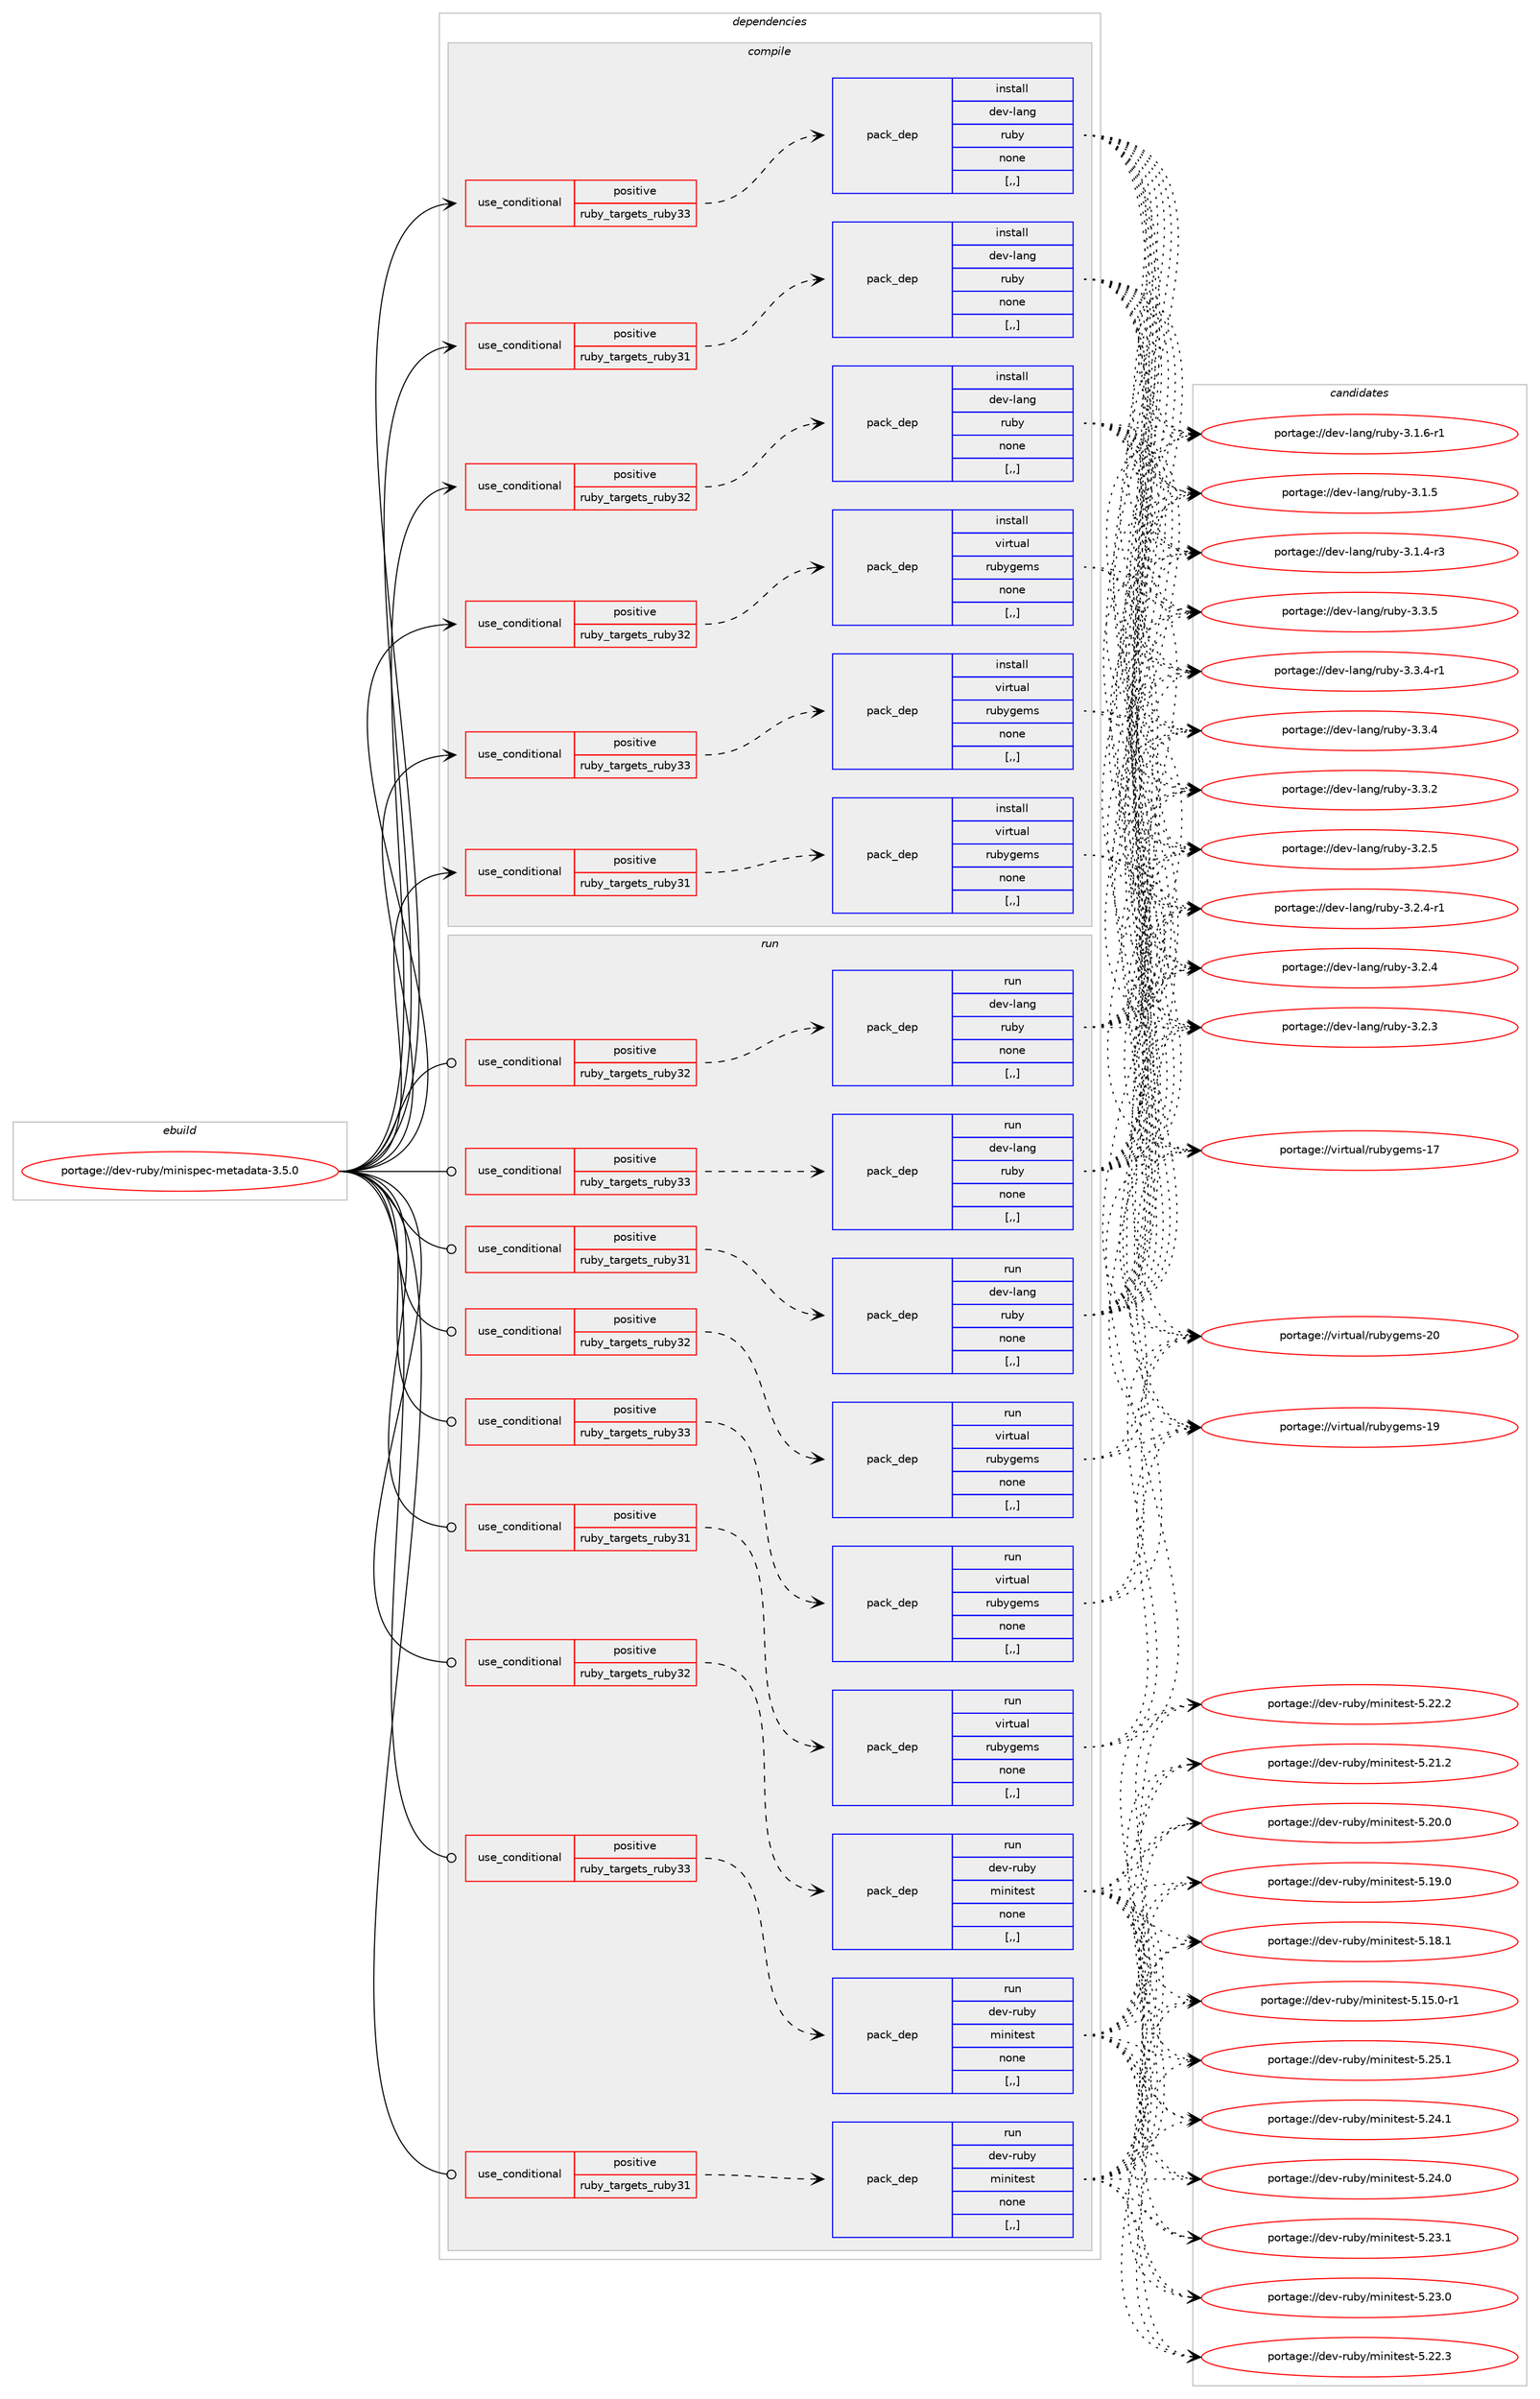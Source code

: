 digraph prolog {

# *************
# Graph options
# *************

newrank=true;
concentrate=true;
compound=true;
graph [rankdir=LR,fontname=Helvetica,fontsize=10,ranksep=1.5];#, ranksep=2.5, nodesep=0.2];
edge  [arrowhead=vee];
node  [fontname=Helvetica,fontsize=10];

# **********
# The ebuild
# **********

subgraph cluster_leftcol {
color=gray;
label=<<i>ebuild</i>>;
id [label="portage://dev-ruby/minispec-metadata-3.5.0", color=red, width=4, href="../dev-ruby/minispec-metadata-3.5.0.svg"];
}

# ****************
# The dependencies
# ****************

subgraph cluster_midcol {
color=gray;
label=<<i>dependencies</i>>;
subgraph cluster_compile {
fillcolor="#eeeeee";
style=filled;
label=<<i>compile</i>>;
subgraph cond181695 {
dependency686289 [label=<<TABLE BORDER="0" CELLBORDER="1" CELLSPACING="0" CELLPADDING="4"><TR><TD ROWSPAN="3" CELLPADDING="10">use_conditional</TD></TR><TR><TD>positive</TD></TR><TR><TD>ruby_targets_ruby31</TD></TR></TABLE>>, shape=none, color=red];
subgraph pack499662 {
dependency686290 [label=<<TABLE BORDER="0" CELLBORDER="1" CELLSPACING="0" CELLPADDING="4" WIDTH="220"><TR><TD ROWSPAN="6" CELLPADDING="30">pack_dep</TD></TR><TR><TD WIDTH="110">install</TD></TR><TR><TD>dev-lang</TD></TR><TR><TD>ruby</TD></TR><TR><TD>none</TD></TR><TR><TD>[,,]</TD></TR></TABLE>>, shape=none, color=blue];
}
dependency686289:e -> dependency686290:w [weight=20,style="dashed",arrowhead="vee"];
}
id:e -> dependency686289:w [weight=20,style="solid",arrowhead="vee"];
subgraph cond181696 {
dependency686291 [label=<<TABLE BORDER="0" CELLBORDER="1" CELLSPACING="0" CELLPADDING="4"><TR><TD ROWSPAN="3" CELLPADDING="10">use_conditional</TD></TR><TR><TD>positive</TD></TR><TR><TD>ruby_targets_ruby31</TD></TR></TABLE>>, shape=none, color=red];
subgraph pack499663 {
dependency686292 [label=<<TABLE BORDER="0" CELLBORDER="1" CELLSPACING="0" CELLPADDING="4" WIDTH="220"><TR><TD ROWSPAN="6" CELLPADDING="30">pack_dep</TD></TR><TR><TD WIDTH="110">install</TD></TR><TR><TD>virtual</TD></TR><TR><TD>rubygems</TD></TR><TR><TD>none</TD></TR><TR><TD>[,,]</TD></TR></TABLE>>, shape=none, color=blue];
}
dependency686291:e -> dependency686292:w [weight=20,style="dashed",arrowhead="vee"];
}
id:e -> dependency686291:w [weight=20,style="solid",arrowhead="vee"];
subgraph cond181697 {
dependency686293 [label=<<TABLE BORDER="0" CELLBORDER="1" CELLSPACING="0" CELLPADDING="4"><TR><TD ROWSPAN="3" CELLPADDING="10">use_conditional</TD></TR><TR><TD>positive</TD></TR><TR><TD>ruby_targets_ruby32</TD></TR></TABLE>>, shape=none, color=red];
subgraph pack499664 {
dependency686294 [label=<<TABLE BORDER="0" CELLBORDER="1" CELLSPACING="0" CELLPADDING="4" WIDTH="220"><TR><TD ROWSPAN="6" CELLPADDING="30">pack_dep</TD></TR><TR><TD WIDTH="110">install</TD></TR><TR><TD>dev-lang</TD></TR><TR><TD>ruby</TD></TR><TR><TD>none</TD></TR><TR><TD>[,,]</TD></TR></TABLE>>, shape=none, color=blue];
}
dependency686293:e -> dependency686294:w [weight=20,style="dashed",arrowhead="vee"];
}
id:e -> dependency686293:w [weight=20,style="solid",arrowhead="vee"];
subgraph cond181698 {
dependency686295 [label=<<TABLE BORDER="0" CELLBORDER="1" CELLSPACING="0" CELLPADDING="4"><TR><TD ROWSPAN="3" CELLPADDING="10">use_conditional</TD></TR><TR><TD>positive</TD></TR><TR><TD>ruby_targets_ruby32</TD></TR></TABLE>>, shape=none, color=red];
subgraph pack499665 {
dependency686296 [label=<<TABLE BORDER="0" CELLBORDER="1" CELLSPACING="0" CELLPADDING="4" WIDTH="220"><TR><TD ROWSPAN="6" CELLPADDING="30">pack_dep</TD></TR><TR><TD WIDTH="110">install</TD></TR><TR><TD>virtual</TD></TR><TR><TD>rubygems</TD></TR><TR><TD>none</TD></TR><TR><TD>[,,]</TD></TR></TABLE>>, shape=none, color=blue];
}
dependency686295:e -> dependency686296:w [weight=20,style="dashed",arrowhead="vee"];
}
id:e -> dependency686295:w [weight=20,style="solid",arrowhead="vee"];
subgraph cond181699 {
dependency686297 [label=<<TABLE BORDER="0" CELLBORDER="1" CELLSPACING="0" CELLPADDING="4"><TR><TD ROWSPAN="3" CELLPADDING="10">use_conditional</TD></TR><TR><TD>positive</TD></TR><TR><TD>ruby_targets_ruby33</TD></TR></TABLE>>, shape=none, color=red];
subgraph pack499666 {
dependency686298 [label=<<TABLE BORDER="0" CELLBORDER="1" CELLSPACING="0" CELLPADDING="4" WIDTH="220"><TR><TD ROWSPAN="6" CELLPADDING="30">pack_dep</TD></TR><TR><TD WIDTH="110">install</TD></TR><TR><TD>dev-lang</TD></TR><TR><TD>ruby</TD></TR><TR><TD>none</TD></TR><TR><TD>[,,]</TD></TR></TABLE>>, shape=none, color=blue];
}
dependency686297:e -> dependency686298:w [weight=20,style="dashed",arrowhead="vee"];
}
id:e -> dependency686297:w [weight=20,style="solid",arrowhead="vee"];
subgraph cond181700 {
dependency686299 [label=<<TABLE BORDER="0" CELLBORDER="1" CELLSPACING="0" CELLPADDING="4"><TR><TD ROWSPAN="3" CELLPADDING="10">use_conditional</TD></TR><TR><TD>positive</TD></TR><TR><TD>ruby_targets_ruby33</TD></TR></TABLE>>, shape=none, color=red];
subgraph pack499667 {
dependency686300 [label=<<TABLE BORDER="0" CELLBORDER="1" CELLSPACING="0" CELLPADDING="4" WIDTH="220"><TR><TD ROWSPAN="6" CELLPADDING="30">pack_dep</TD></TR><TR><TD WIDTH="110">install</TD></TR><TR><TD>virtual</TD></TR><TR><TD>rubygems</TD></TR><TR><TD>none</TD></TR><TR><TD>[,,]</TD></TR></TABLE>>, shape=none, color=blue];
}
dependency686299:e -> dependency686300:w [weight=20,style="dashed",arrowhead="vee"];
}
id:e -> dependency686299:w [weight=20,style="solid",arrowhead="vee"];
}
subgraph cluster_compileandrun {
fillcolor="#eeeeee";
style=filled;
label=<<i>compile and run</i>>;
}
subgraph cluster_run {
fillcolor="#eeeeee";
style=filled;
label=<<i>run</i>>;
subgraph cond181701 {
dependency686301 [label=<<TABLE BORDER="0" CELLBORDER="1" CELLSPACING="0" CELLPADDING="4"><TR><TD ROWSPAN="3" CELLPADDING="10">use_conditional</TD></TR><TR><TD>positive</TD></TR><TR><TD>ruby_targets_ruby31</TD></TR></TABLE>>, shape=none, color=red];
subgraph pack499668 {
dependency686302 [label=<<TABLE BORDER="0" CELLBORDER="1" CELLSPACING="0" CELLPADDING="4" WIDTH="220"><TR><TD ROWSPAN="6" CELLPADDING="30">pack_dep</TD></TR><TR><TD WIDTH="110">run</TD></TR><TR><TD>dev-lang</TD></TR><TR><TD>ruby</TD></TR><TR><TD>none</TD></TR><TR><TD>[,,]</TD></TR></TABLE>>, shape=none, color=blue];
}
dependency686301:e -> dependency686302:w [weight=20,style="dashed",arrowhead="vee"];
}
id:e -> dependency686301:w [weight=20,style="solid",arrowhead="odot"];
subgraph cond181702 {
dependency686303 [label=<<TABLE BORDER="0" CELLBORDER="1" CELLSPACING="0" CELLPADDING="4"><TR><TD ROWSPAN="3" CELLPADDING="10">use_conditional</TD></TR><TR><TD>positive</TD></TR><TR><TD>ruby_targets_ruby31</TD></TR></TABLE>>, shape=none, color=red];
subgraph pack499669 {
dependency686304 [label=<<TABLE BORDER="0" CELLBORDER="1" CELLSPACING="0" CELLPADDING="4" WIDTH="220"><TR><TD ROWSPAN="6" CELLPADDING="30">pack_dep</TD></TR><TR><TD WIDTH="110">run</TD></TR><TR><TD>dev-ruby</TD></TR><TR><TD>minitest</TD></TR><TR><TD>none</TD></TR><TR><TD>[,,]</TD></TR></TABLE>>, shape=none, color=blue];
}
dependency686303:e -> dependency686304:w [weight=20,style="dashed",arrowhead="vee"];
}
id:e -> dependency686303:w [weight=20,style="solid",arrowhead="odot"];
subgraph cond181703 {
dependency686305 [label=<<TABLE BORDER="0" CELLBORDER="1" CELLSPACING="0" CELLPADDING="4"><TR><TD ROWSPAN="3" CELLPADDING="10">use_conditional</TD></TR><TR><TD>positive</TD></TR><TR><TD>ruby_targets_ruby31</TD></TR></TABLE>>, shape=none, color=red];
subgraph pack499670 {
dependency686306 [label=<<TABLE BORDER="0" CELLBORDER="1" CELLSPACING="0" CELLPADDING="4" WIDTH="220"><TR><TD ROWSPAN="6" CELLPADDING="30">pack_dep</TD></TR><TR><TD WIDTH="110">run</TD></TR><TR><TD>virtual</TD></TR><TR><TD>rubygems</TD></TR><TR><TD>none</TD></TR><TR><TD>[,,]</TD></TR></TABLE>>, shape=none, color=blue];
}
dependency686305:e -> dependency686306:w [weight=20,style="dashed",arrowhead="vee"];
}
id:e -> dependency686305:w [weight=20,style="solid",arrowhead="odot"];
subgraph cond181704 {
dependency686307 [label=<<TABLE BORDER="0" CELLBORDER="1" CELLSPACING="0" CELLPADDING="4"><TR><TD ROWSPAN="3" CELLPADDING="10">use_conditional</TD></TR><TR><TD>positive</TD></TR><TR><TD>ruby_targets_ruby32</TD></TR></TABLE>>, shape=none, color=red];
subgraph pack499671 {
dependency686308 [label=<<TABLE BORDER="0" CELLBORDER="1" CELLSPACING="0" CELLPADDING="4" WIDTH="220"><TR><TD ROWSPAN="6" CELLPADDING="30">pack_dep</TD></TR><TR><TD WIDTH="110">run</TD></TR><TR><TD>dev-lang</TD></TR><TR><TD>ruby</TD></TR><TR><TD>none</TD></TR><TR><TD>[,,]</TD></TR></TABLE>>, shape=none, color=blue];
}
dependency686307:e -> dependency686308:w [weight=20,style="dashed",arrowhead="vee"];
}
id:e -> dependency686307:w [weight=20,style="solid",arrowhead="odot"];
subgraph cond181705 {
dependency686309 [label=<<TABLE BORDER="0" CELLBORDER="1" CELLSPACING="0" CELLPADDING="4"><TR><TD ROWSPAN="3" CELLPADDING="10">use_conditional</TD></TR><TR><TD>positive</TD></TR><TR><TD>ruby_targets_ruby32</TD></TR></TABLE>>, shape=none, color=red];
subgraph pack499672 {
dependency686310 [label=<<TABLE BORDER="0" CELLBORDER="1" CELLSPACING="0" CELLPADDING="4" WIDTH="220"><TR><TD ROWSPAN="6" CELLPADDING="30">pack_dep</TD></TR><TR><TD WIDTH="110">run</TD></TR><TR><TD>dev-ruby</TD></TR><TR><TD>minitest</TD></TR><TR><TD>none</TD></TR><TR><TD>[,,]</TD></TR></TABLE>>, shape=none, color=blue];
}
dependency686309:e -> dependency686310:w [weight=20,style="dashed",arrowhead="vee"];
}
id:e -> dependency686309:w [weight=20,style="solid",arrowhead="odot"];
subgraph cond181706 {
dependency686311 [label=<<TABLE BORDER="0" CELLBORDER="1" CELLSPACING="0" CELLPADDING="4"><TR><TD ROWSPAN="3" CELLPADDING="10">use_conditional</TD></TR><TR><TD>positive</TD></TR><TR><TD>ruby_targets_ruby32</TD></TR></TABLE>>, shape=none, color=red];
subgraph pack499673 {
dependency686312 [label=<<TABLE BORDER="0" CELLBORDER="1" CELLSPACING="0" CELLPADDING="4" WIDTH="220"><TR><TD ROWSPAN="6" CELLPADDING="30">pack_dep</TD></TR><TR><TD WIDTH="110">run</TD></TR><TR><TD>virtual</TD></TR><TR><TD>rubygems</TD></TR><TR><TD>none</TD></TR><TR><TD>[,,]</TD></TR></TABLE>>, shape=none, color=blue];
}
dependency686311:e -> dependency686312:w [weight=20,style="dashed",arrowhead="vee"];
}
id:e -> dependency686311:w [weight=20,style="solid",arrowhead="odot"];
subgraph cond181707 {
dependency686313 [label=<<TABLE BORDER="0" CELLBORDER="1" CELLSPACING="0" CELLPADDING="4"><TR><TD ROWSPAN="3" CELLPADDING="10">use_conditional</TD></TR><TR><TD>positive</TD></TR><TR><TD>ruby_targets_ruby33</TD></TR></TABLE>>, shape=none, color=red];
subgraph pack499674 {
dependency686314 [label=<<TABLE BORDER="0" CELLBORDER="1" CELLSPACING="0" CELLPADDING="4" WIDTH="220"><TR><TD ROWSPAN="6" CELLPADDING="30">pack_dep</TD></TR><TR><TD WIDTH="110">run</TD></TR><TR><TD>dev-lang</TD></TR><TR><TD>ruby</TD></TR><TR><TD>none</TD></TR><TR><TD>[,,]</TD></TR></TABLE>>, shape=none, color=blue];
}
dependency686313:e -> dependency686314:w [weight=20,style="dashed",arrowhead="vee"];
}
id:e -> dependency686313:w [weight=20,style="solid",arrowhead="odot"];
subgraph cond181708 {
dependency686315 [label=<<TABLE BORDER="0" CELLBORDER="1" CELLSPACING="0" CELLPADDING="4"><TR><TD ROWSPAN="3" CELLPADDING="10">use_conditional</TD></TR><TR><TD>positive</TD></TR><TR><TD>ruby_targets_ruby33</TD></TR></TABLE>>, shape=none, color=red];
subgraph pack499675 {
dependency686316 [label=<<TABLE BORDER="0" CELLBORDER="1" CELLSPACING="0" CELLPADDING="4" WIDTH="220"><TR><TD ROWSPAN="6" CELLPADDING="30">pack_dep</TD></TR><TR><TD WIDTH="110">run</TD></TR><TR><TD>dev-ruby</TD></TR><TR><TD>minitest</TD></TR><TR><TD>none</TD></TR><TR><TD>[,,]</TD></TR></TABLE>>, shape=none, color=blue];
}
dependency686315:e -> dependency686316:w [weight=20,style="dashed",arrowhead="vee"];
}
id:e -> dependency686315:w [weight=20,style="solid",arrowhead="odot"];
subgraph cond181709 {
dependency686317 [label=<<TABLE BORDER="0" CELLBORDER="1" CELLSPACING="0" CELLPADDING="4"><TR><TD ROWSPAN="3" CELLPADDING="10">use_conditional</TD></TR><TR><TD>positive</TD></TR><TR><TD>ruby_targets_ruby33</TD></TR></TABLE>>, shape=none, color=red];
subgraph pack499676 {
dependency686318 [label=<<TABLE BORDER="0" CELLBORDER="1" CELLSPACING="0" CELLPADDING="4" WIDTH="220"><TR><TD ROWSPAN="6" CELLPADDING="30">pack_dep</TD></TR><TR><TD WIDTH="110">run</TD></TR><TR><TD>virtual</TD></TR><TR><TD>rubygems</TD></TR><TR><TD>none</TD></TR><TR><TD>[,,]</TD></TR></TABLE>>, shape=none, color=blue];
}
dependency686317:e -> dependency686318:w [weight=20,style="dashed",arrowhead="vee"];
}
id:e -> dependency686317:w [weight=20,style="solid",arrowhead="odot"];
}
}

# **************
# The candidates
# **************

subgraph cluster_choices {
rank=same;
color=gray;
label=<<i>candidates</i>>;

subgraph choice499662 {
color=black;
nodesep=1;
choice10010111845108971101034711411798121455146514653 [label="portage://dev-lang/ruby-3.3.5", color=red, width=4,href="../dev-lang/ruby-3.3.5.svg"];
choice100101118451089711010347114117981214551465146524511449 [label="portage://dev-lang/ruby-3.3.4-r1", color=red, width=4,href="../dev-lang/ruby-3.3.4-r1.svg"];
choice10010111845108971101034711411798121455146514652 [label="portage://dev-lang/ruby-3.3.4", color=red, width=4,href="../dev-lang/ruby-3.3.4.svg"];
choice10010111845108971101034711411798121455146514650 [label="portage://dev-lang/ruby-3.3.2", color=red, width=4,href="../dev-lang/ruby-3.3.2.svg"];
choice10010111845108971101034711411798121455146504653 [label="portage://dev-lang/ruby-3.2.5", color=red, width=4,href="../dev-lang/ruby-3.2.5.svg"];
choice100101118451089711010347114117981214551465046524511449 [label="portage://dev-lang/ruby-3.2.4-r1", color=red, width=4,href="../dev-lang/ruby-3.2.4-r1.svg"];
choice10010111845108971101034711411798121455146504652 [label="portage://dev-lang/ruby-3.2.4", color=red, width=4,href="../dev-lang/ruby-3.2.4.svg"];
choice10010111845108971101034711411798121455146504651 [label="portage://dev-lang/ruby-3.2.3", color=red, width=4,href="../dev-lang/ruby-3.2.3.svg"];
choice100101118451089711010347114117981214551464946544511449 [label="portage://dev-lang/ruby-3.1.6-r1", color=red, width=4,href="../dev-lang/ruby-3.1.6-r1.svg"];
choice10010111845108971101034711411798121455146494653 [label="portage://dev-lang/ruby-3.1.5", color=red, width=4,href="../dev-lang/ruby-3.1.5.svg"];
choice100101118451089711010347114117981214551464946524511451 [label="portage://dev-lang/ruby-3.1.4-r3", color=red, width=4,href="../dev-lang/ruby-3.1.4-r3.svg"];
dependency686290:e -> choice10010111845108971101034711411798121455146514653:w [style=dotted,weight="100"];
dependency686290:e -> choice100101118451089711010347114117981214551465146524511449:w [style=dotted,weight="100"];
dependency686290:e -> choice10010111845108971101034711411798121455146514652:w [style=dotted,weight="100"];
dependency686290:e -> choice10010111845108971101034711411798121455146514650:w [style=dotted,weight="100"];
dependency686290:e -> choice10010111845108971101034711411798121455146504653:w [style=dotted,weight="100"];
dependency686290:e -> choice100101118451089711010347114117981214551465046524511449:w [style=dotted,weight="100"];
dependency686290:e -> choice10010111845108971101034711411798121455146504652:w [style=dotted,weight="100"];
dependency686290:e -> choice10010111845108971101034711411798121455146504651:w [style=dotted,weight="100"];
dependency686290:e -> choice100101118451089711010347114117981214551464946544511449:w [style=dotted,weight="100"];
dependency686290:e -> choice10010111845108971101034711411798121455146494653:w [style=dotted,weight="100"];
dependency686290:e -> choice100101118451089711010347114117981214551464946524511451:w [style=dotted,weight="100"];
}
subgraph choice499663 {
color=black;
nodesep=1;
choice118105114116117971084711411798121103101109115455048 [label="portage://virtual/rubygems-20", color=red, width=4,href="../virtual/rubygems-20.svg"];
choice118105114116117971084711411798121103101109115454957 [label="portage://virtual/rubygems-19", color=red, width=4,href="../virtual/rubygems-19.svg"];
choice118105114116117971084711411798121103101109115454955 [label="portage://virtual/rubygems-17", color=red, width=4,href="../virtual/rubygems-17.svg"];
dependency686292:e -> choice118105114116117971084711411798121103101109115455048:w [style=dotted,weight="100"];
dependency686292:e -> choice118105114116117971084711411798121103101109115454957:w [style=dotted,weight="100"];
dependency686292:e -> choice118105114116117971084711411798121103101109115454955:w [style=dotted,weight="100"];
}
subgraph choice499664 {
color=black;
nodesep=1;
choice10010111845108971101034711411798121455146514653 [label="portage://dev-lang/ruby-3.3.5", color=red, width=4,href="../dev-lang/ruby-3.3.5.svg"];
choice100101118451089711010347114117981214551465146524511449 [label="portage://dev-lang/ruby-3.3.4-r1", color=red, width=4,href="../dev-lang/ruby-3.3.4-r1.svg"];
choice10010111845108971101034711411798121455146514652 [label="portage://dev-lang/ruby-3.3.4", color=red, width=4,href="../dev-lang/ruby-3.3.4.svg"];
choice10010111845108971101034711411798121455146514650 [label="portage://dev-lang/ruby-3.3.2", color=red, width=4,href="../dev-lang/ruby-3.3.2.svg"];
choice10010111845108971101034711411798121455146504653 [label="portage://dev-lang/ruby-3.2.5", color=red, width=4,href="../dev-lang/ruby-3.2.5.svg"];
choice100101118451089711010347114117981214551465046524511449 [label="portage://dev-lang/ruby-3.2.4-r1", color=red, width=4,href="../dev-lang/ruby-3.2.4-r1.svg"];
choice10010111845108971101034711411798121455146504652 [label="portage://dev-lang/ruby-3.2.4", color=red, width=4,href="../dev-lang/ruby-3.2.4.svg"];
choice10010111845108971101034711411798121455146504651 [label="portage://dev-lang/ruby-3.2.3", color=red, width=4,href="../dev-lang/ruby-3.2.3.svg"];
choice100101118451089711010347114117981214551464946544511449 [label="portage://dev-lang/ruby-3.1.6-r1", color=red, width=4,href="../dev-lang/ruby-3.1.6-r1.svg"];
choice10010111845108971101034711411798121455146494653 [label="portage://dev-lang/ruby-3.1.5", color=red, width=4,href="../dev-lang/ruby-3.1.5.svg"];
choice100101118451089711010347114117981214551464946524511451 [label="portage://dev-lang/ruby-3.1.4-r3", color=red, width=4,href="../dev-lang/ruby-3.1.4-r3.svg"];
dependency686294:e -> choice10010111845108971101034711411798121455146514653:w [style=dotted,weight="100"];
dependency686294:e -> choice100101118451089711010347114117981214551465146524511449:w [style=dotted,weight="100"];
dependency686294:e -> choice10010111845108971101034711411798121455146514652:w [style=dotted,weight="100"];
dependency686294:e -> choice10010111845108971101034711411798121455146514650:w [style=dotted,weight="100"];
dependency686294:e -> choice10010111845108971101034711411798121455146504653:w [style=dotted,weight="100"];
dependency686294:e -> choice100101118451089711010347114117981214551465046524511449:w [style=dotted,weight="100"];
dependency686294:e -> choice10010111845108971101034711411798121455146504652:w [style=dotted,weight="100"];
dependency686294:e -> choice10010111845108971101034711411798121455146504651:w [style=dotted,weight="100"];
dependency686294:e -> choice100101118451089711010347114117981214551464946544511449:w [style=dotted,weight="100"];
dependency686294:e -> choice10010111845108971101034711411798121455146494653:w [style=dotted,weight="100"];
dependency686294:e -> choice100101118451089711010347114117981214551464946524511451:w [style=dotted,weight="100"];
}
subgraph choice499665 {
color=black;
nodesep=1;
choice118105114116117971084711411798121103101109115455048 [label="portage://virtual/rubygems-20", color=red, width=4,href="../virtual/rubygems-20.svg"];
choice118105114116117971084711411798121103101109115454957 [label="portage://virtual/rubygems-19", color=red, width=4,href="../virtual/rubygems-19.svg"];
choice118105114116117971084711411798121103101109115454955 [label="portage://virtual/rubygems-17", color=red, width=4,href="../virtual/rubygems-17.svg"];
dependency686296:e -> choice118105114116117971084711411798121103101109115455048:w [style=dotted,weight="100"];
dependency686296:e -> choice118105114116117971084711411798121103101109115454957:w [style=dotted,weight="100"];
dependency686296:e -> choice118105114116117971084711411798121103101109115454955:w [style=dotted,weight="100"];
}
subgraph choice499666 {
color=black;
nodesep=1;
choice10010111845108971101034711411798121455146514653 [label="portage://dev-lang/ruby-3.3.5", color=red, width=4,href="../dev-lang/ruby-3.3.5.svg"];
choice100101118451089711010347114117981214551465146524511449 [label="portage://dev-lang/ruby-3.3.4-r1", color=red, width=4,href="../dev-lang/ruby-3.3.4-r1.svg"];
choice10010111845108971101034711411798121455146514652 [label="portage://dev-lang/ruby-3.3.4", color=red, width=4,href="../dev-lang/ruby-3.3.4.svg"];
choice10010111845108971101034711411798121455146514650 [label="portage://dev-lang/ruby-3.3.2", color=red, width=4,href="../dev-lang/ruby-3.3.2.svg"];
choice10010111845108971101034711411798121455146504653 [label="portage://dev-lang/ruby-3.2.5", color=red, width=4,href="../dev-lang/ruby-3.2.5.svg"];
choice100101118451089711010347114117981214551465046524511449 [label="portage://dev-lang/ruby-3.2.4-r1", color=red, width=4,href="../dev-lang/ruby-3.2.4-r1.svg"];
choice10010111845108971101034711411798121455146504652 [label="portage://dev-lang/ruby-3.2.4", color=red, width=4,href="../dev-lang/ruby-3.2.4.svg"];
choice10010111845108971101034711411798121455146504651 [label="portage://dev-lang/ruby-3.2.3", color=red, width=4,href="../dev-lang/ruby-3.2.3.svg"];
choice100101118451089711010347114117981214551464946544511449 [label="portage://dev-lang/ruby-3.1.6-r1", color=red, width=4,href="../dev-lang/ruby-3.1.6-r1.svg"];
choice10010111845108971101034711411798121455146494653 [label="portage://dev-lang/ruby-3.1.5", color=red, width=4,href="../dev-lang/ruby-3.1.5.svg"];
choice100101118451089711010347114117981214551464946524511451 [label="portage://dev-lang/ruby-3.1.4-r3", color=red, width=4,href="../dev-lang/ruby-3.1.4-r3.svg"];
dependency686298:e -> choice10010111845108971101034711411798121455146514653:w [style=dotted,weight="100"];
dependency686298:e -> choice100101118451089711010347114117981214551465146524511449:w [style=dotted,weight="100"];
dependency686298:e -> choice10010111845108971101034711411798121455146514652:w [style=dotted,weight="100"];
dependency686298:e -> choice10010111845108971101034711411798121455146514650:w [style=dotted,weight="100"];
dependency686298:e -> choice10010111845108971101034711411798121455146504653:w [style=dotted,weight="100"];
dependency686298:e -> choice100101118451089711010347114117981214551465046524511449:w [style=dotted,weight="100"];
dependency686298:e -> choice10010111845108971101034711411798121455146504652:w [style=dotted,weight="100"];
dependency686298:e -> choice10010111845108971101034711411798121455146504651:w [style=dotted,weight="100"];
dependency686298:e -> choice100101118451089711010347114117981214551464946544511449:w [style=dotted,weight="100"];
dependency686298:e -> choice10010111845108971101034711411798121455146494653:w [style=dotted,weight="100"];
dependency686298:e -> choice100101118451089711010347114117981214551464946524511451:w [style=dotted,weight="100"];
}
subgraph choice499667 {
color=black;
nodesep=1;
choice118105114116117971084711411798121103101109115455048 [label="portage://virtual/rubygems-20", color=red, width=4,href="../virtual/rubygems-20.svg"];
choice118105114116117971084711411798121103101109115454957 [label="portage://virtual/rubygems-19", color=red, width=4,href="../virtual/rubygems-19.svg"];
choice118105114116117971084711411798121103101109115454955 [label="portage://virtual/rubygems-17", color=red, width=4,href="../virtual/rubygems-17.svg"];
dependency686300:e -> choice118105114116117971084711411798121103101109115455048:w [style=dotted,weight="100"];
dependency686300:e -> choice118105114116117971084711411798121103101109115454957:w [style=dotted,weight="100"];
dependency686300:e -> choice118105114116117971084711411798121103101109115454955:w [style=dotted,weight="100"];
}
subgraph choice499668 {
color=black;
nodesep=1;
choice10010111845108971101034711411798121455146514653 [label="portage://dev-lang/ruby-3.3.5", color=red, width=4,href="../dev-lang/ruby-3.3.5.svg"];
choice100101118451089711010347114117981214551465146524511449 [label="portage://dev-lang/ruby-3.3.4-r1", color=red, width=4,href="../dev-lang/ruby-3.3.4-r1.svg"];
choice10010111845108971101034711411798121455146514652 [label="portage://dev-lang/ruby-3.3.4", color=red, width=4,href="../dev-lang/ruby-3.3.4.svg"];
choice10010111845108971101034711411798121455146514650 [label="portage://dev-lang/ruby-3.3.2", color=red, width=4,href="../dev-lang/ruby-3.3.2.svg"];
choice10010111845108971101034711411798121455146504653 [label="portage://dev-lang/ruby-3.2.5", color=red, width=4,href="../dev-lang/ruby-3.2.5.svg"];
choice100101118451089711010347114117981214551465046524511449 [label="portage://dev-lang/ruby-3.2.4-r1", color=red, width=4,href="../dev-lang/ruby-3.2.4-r1.svg"];
choice10010111845108971101034711411798121455146504652 [label="portage://dev-lang/ruby-3.2.4", color=red, width=4,href="../dev-lang/ruby-3.2.4.svg"];
choice10010111845108971101034711411798121455146504651 [label="portage://dev-lang/ruby-3.2.3", color=red, width=4,href="../dev-lang/ruby-3.2.3.svg"];
choice100101118451089711010347114117981214551464946544511449 [label="portage://dev-lang/ruby-3.1.6-r1", color=red, width=4,href="../dev-lang/ruby-3.1.6-r1.svg"];
choice10010111845108971101034711411798121455146494653 [label="portage://dev-lang/ruby-3.1.5", color=red, width=4,href="../dev-lang/ruby-3.1.5.svg"];
choice100101118451089711010347114117981214551464946524511451 [label="portage://dev-lang/ruby-3.1.4-r3", color=red, width=4,href="../dev-lang/ruby-3.1.4-r3.svg"];
dependency686302:e -> choice10010111845108971101034711411798121455146514653:w [style=dotted,weight="100"];
dependency686302:e -> choice100101118451089711010347114117981214551465146524511449:w [style=dotted,weight="100"];
dependency686302:e -> choice10010111845108971101034711411798121455146514652:w [style=dotted,weight="100"];
dependency686302:e -> choice10010111845108971101034711411798121455146514650:w [style=dotted,weight="100"];
dependency686302:e -> choice10010111845108971101034711411798121455146504653:w [style=dotted,weight="100"];
dependency686302:e -> choice100101118451089711010347114117981214551465046524511449:w [style=dotted,weight="100"];
dependency686302:e -> choice10010111845108971101034711411798121455146504652:w [style=dotted,weight="100"];
dependency686302:e -> choice10010111845108971101034711411798121455146504651:w [style=dotted,weight="100"];
dependency686302:e -> choice100101118451089711010347114117981214551464946544511449:w [style=dotted,weight="100"];
dependency686302:e -> choice10010111845108971101034711411798121455146494653:w [style=dotted,weight="100"];
dependency686302:e -> choice100101118451089711010347114117981214551464946524511451:w [style=dotted,weight="100"];
}
subgraph choice499669 {
color=black;
nodesep=1;
choice10010111845114117981214710910511010511610111511645534650534649 [label="portage://dev-ruby/minitest-5.25.1", color=red, width=4,href="../dev-ruby/minitest-5.25.1.svg"];
choice10010111845114117981214710910511010511610111511645534650524649 [label="portage://dev-ruby/minitest-5.24.1", color=red, width=4,href="../dev-ruby/minitest-5.24.1.svg"];
choice10010111845114117981214710910511010511610111511645534650524648 [label="portage://dev-ruby/minitest-5.24.0", color=red, width=4,href="../dev-ruby/minitest-5.24.0.svg"];
choice10010111845114117981214710910511010511610111511645534650514649 [label="portage://dev-ruby/minitest-5.23.1", color=red, width=4,href="../dev-ruby/minitest-5.23.1.svg"];
choice10010111845114117981214710910511010511610111511645534650514648 [label="portage://dev-ruby/minitest-5.23.0", color=red, width=4,href="../dev-ruby/minitest-5.23.0.svg"];
choice10010111845114117981214710910511010511610111511645534650504651 [label="portage://dev-ruby/minitest-5.22.3", color=red, width=4,href="../dev-ruby/minitest-5.22.3.svg"];
choice10010111845114117981214710910511010511610111511645534650504650 [label="portage://dev-ruby/minitest-5.22.2", color=red, width=4,href="../dev-ruby/minitest-5.22.2.svg"];
choice10010111845114117981214710910511010511610111511645534650494650 [label="portage://dev-ruby/minitest-5.21.2", color=red, width=4,href="../dev-ruby/minitest-5.21.2.svg"];
choice10010111845114117981214710910511010511610111511645534650484648 [label="portage://dev-ruby/minitest-5.20.0", color=red, width=4,href="../dev-ruby/minitest-5.20.0.svg"];
choice10010111845114117981214710910511010511610111511645534649574648 [label="portage://dev-ruby/minitest-5.19.0", color=red, width=4,href="../dev-ruby/minitest-5.19.0.svg"];
choice10010111845114117981214710910511010511610111511645534649564649 [label="portage://dev-ruby/minitest-5.18.1", color=red, width=4,href="../dev-ruby/minitest-5.18.1.svg"];
choice100101118451141179812147109105110105116101115116455346495346484511449 [label="portage://dev-ruby/minitest-5.15.0-r1", color=red, width=4,href="../dev-ruby/minitest-5.15.0-r1.svg"];
dependency686304:e -> choice10010111845114117981214710910511010511610111511645534650534649:w [style=dotted,weight="100"];
dependency686304:e -> choice10010111845114117981214710910511010511610111511645534650524649:w [style=dotted,weight="100"];
dependency686304:e -> choice10010111845114117981214710910511010511610111511645534650524648:w [style=dotted,weight="100"];
dependency686304:e -> choice10010111845114117981214710910511010511610111511645534650514649:w [style=dotted,weight="100"];
dependency686304:e -> choice10010111845114117981214710910511010511610111511645534650514648:w [style=dotted,weight="100"];
dependency686304:e -> choice10010111845114117981214710910511010511610111511645534650504651:w [style=dotted,weight="100"];
dependency686304:e -> choice10010111845114117981214710910511010511610111511645534650504650:w [style=dotted,weight="100"];
dependency686304:e -> choice10010111845114117981214710910511010511610111511645534650494650:w [style=dotted,weight="100"];
dependency686304:e -> choice10010111845114117981214710910511010511610111511645534650484648:w [style=dotted,weight="100"];
dependency686304:e -> choice10010111845114117981214710910511010511610111511645534649574648:w [style=dotted,weight="100"];
dependency686304:e -> choice10010111845114117981214710910511010511610111511645534649564649:w [style=dotted,weight="100"];
dependency686304:e -> choice100101118451141179812147109105110105116101115116455346495346484511449:w [style=dotted,weight="100"];
}
subgraph choice499670 {
color=black;
nodesep=1;
choice118105114116117971084711411798121103101109115455048 [label="portage://virtual/rubygems-20", color=red, width=4,href="../virtual/rubygems-20.svg"];
choice118105114116117971084711411798121103101109115454957 [label="portage://virtual/rubygems-19", color=red, width=4,href="../virtual/rubygems-19.svg"];
choice118105114116117971084711411798121103101109115454955 [label="portage://virtual/rubygems-17", color=red, width=4,href="../virtual/rubygems-17.svg"];
dependency686306:e -> choice118105114116117971084711411798121103101109115455048:w [style=dotted,weight="100"];
dependency686306:e -> choice118105114116117971084711411798121103101109115454957:w [style=dotted,weight="100"];
dependency686306:e -> choice118105114116117971084711411798121103101109115454955:w [style=dotted,weight="100"];
}
subgraph choice499671 {
color=black;
nodesep=1;
choice10010111845108971101034711411798121455146514653 [label="portage://dev-lang/ruby-3.3.5", color=red, width=4,href="../dev-lang/ruby-3.3.5.svg"];
choice100101118451089711010347114117981214551465146524511449 [label="portage://dev-lang/ruby-3.3.4-r1", color=red, width=4,href="../dev-lang/ruby-3.3.4-r1.svg"];
choice10010111845108971101034711411798121455146514652 [label="portage://dev-lang/ruby-3.3.4", color=red, width=4,href="../dev-lang/ruby-3.3.4.svg"];
choice10010111845108971101034711411798121455146514650 [label="portage://dev-lang/ruby-3.3.2", color=red, width=4,href="../dev-lang/ruby-3.3.2.svg"];
choice10010111845108971101034711411798121455146504653 [label="portage://dev-lang/ruby-3.2.5", color=red, width=4,href="../dev-lang/ruby-3.2.5.svg"];
choice100101118451089711010347114117981214551465046524511449 [label="portage://dev-lang/ruby-3.2.4-r1", color=red, width=4,href="../dev-lang/ruby-3.2.4-r1.svg"];
choice10010111845108971101034711411798121455146504652 [label="portage://dev-lang/ruby-3.2.4", color=red, width=4,href="../dev-lang/ruby-3.2.4.svg"];
choice10010111845108971101034711411798121455146504651 [label="portage://dev-lang/ruby-3.2.3", color=red, width=4,href="../dev-lang/ruby-3.2.3.svg"];
choice100101118451089711010347114117981214551464946544511449 [label="portage://dev-lang/ruby-3.1.6-r1", color=red, width=4,href="../dev-lang/ruby-3.1.6-r1.svg"];
choice10010111845108971101034711411798121455146494653 [label="portage://dev-lang/ruby-3.1.5", color=red, width=4,href="../dev-lang/ruby-3.1.5.svg"];
choice100101118451089711010347114117981214551464946524511451 [label="portage://dev-lang/ruby-3.1.4-r3", color=red, width=4,href="../dev-lang/ruby-3.1.4-r3.svg"];
dependency686308:e -> choice10010111845108971101034711411798121455146514653:w [style=dotted,weight="100"];
dependency686308:e -> choice100101118451089711010347114117981214551465146524511449:w [style=dotted,weight="100"];
dependency686308:e -> choice10010111845108971101034711411798121455146514652:w [style=dotted,weight="100"];
dependency686308:e -> choice10010111845108971101034711411798121455146514650:w [style=dotted,weight="100"];
dependency686308:e -> choice10010111845108971101034711411798121455146504653:w [style=dotted,weight="100"];
dependency686308:e -> choice100101118451089711010347114117981214551465046524511449:w [style=dotted,weight="100"];
dependency686308:e -> choice10010111845108971101034711411798121455146504652:w [style=dotted,weight="100"];
dependency686308:e -> choice10010111845108971101034711411798121455146504651:w [style=dotted,weight="100"];
dependency686308:e -> choice100101118451089711010347114117981214551464946544511449:w [style=dotted,weight="100"];
dependency686308:e -> choice10010111845108971101034711411798121455146494653:w [style=dotted,weight="100"];
dependency686308:e -> choice100101118451089711010347114117981214551464946524511451:w [style=dotted,weight="100"];
}
subgraph choice499672 {
color=black;
nodesep=1;
choice10010111845114117981214710910511010511610111511645534650534649 [label="portage://dev-ruby/minitest-5.25.1", color=red, width=4,href="../dev-ruby/minitest-5.25.1.svg"];
choice10010111845114117981214710910511010511610111511645534650524649 [label="portage://dev-ruby/minitest-5.24.1", color=red, width=4,href="../dev-ruby/minitest-5.24.1.svg"];
choice10010111845114117981214710910511010511610111511645534650524648 [label="portage://dev-ruby/minitest-5.24.0", color=red, width=4,href="../dev-ruby/minitest-5.24.0.svg"];
choice10010111845114117981214710910511010511610111511645534650514649 [label="portage://dev-ruby/minitest-5.23.1", color=red, width=4,href="../dev-ruby/minitest-5.23.1.svg"];
choice10010111845114117981214710910511010511610111511645534650514648 [label="portage://dev-ruby/minitest-5.23.0", color=red, width=4,href="../dev-ruby/minitest-5.23.0.svg"];
choice10010111845114117981214710910511010511610111511645534650504651 [label="portage://dev-ruby/minitest-5.22.3", color=red, width=4,href="../dev-ruby/minitest-5.22.3.svg"];
choice10010111845114117981214710910511010511610111511645534650504650 [label="portage://dev-ruby/minitest-5.22.2", color=red, width=4,href="../dev-ruby/minitest-5.22.2.svg"];
choice10010111845114117981214710910511010511610111511645534650494650 [label="portage://dev-ruby/minitest-5.21.2", color=red, width=4,href="../dev-ruby/minitest-5.21.2.svg"];
choice10010111845114117981214710910511010511610111511645534650484648 [label="portage://dev-ruby/minitest-5.20.0", color=red, width=4,href="../dev-ruby/minitest-5.20.0.svg"];
choice10010111845114117981214710910511010511610111511645534649574648 [label="portage://dev-ruby/minitest-5.19.0", color=red, width=4,href="../dev-ruby/minitest-5.19.0.svg"];
choice10010111845114117981214710910511010511610111511645534649564649 [label="portage://dev-ruby/minitest-5.18.1", color=red, width=4,href="../dev-ruby/minitest-5.18.1.svg"];
choice100101118451141179812147109105110105116101115116455346495346484511449 [label="portage://dev-ruby/minitest-5.15.0-r1", color=red, width=4,href="../dev-ruby/minitest-5.15.0-r1.svg"];
dependency686310:e -> choice10010111845114117981214710910511010511610111511645534650534649:w [style=dotted,weight="100"];
dependency686310:e -> choice10010111845114117981214710910511010511610111511645534650524649:w [style=dotted,weight="100"];
dependency686310:e -> choice10010111845114117981214710910511010511610111511645534650524648:w [style=dotted,weight="100"];
dependency686310:e -> choice10010111845114117981214710910511010511610111511645534650514649:w [style=dotted,weight="100"];
dependency686310:e -> choice10010111845114117981214710910511010511610111511645534650514648:w [style=dotted,weight="100"];
dependency686310:e -> choice10010111845114117981214710910511010511610111511645534650504651:w [style=dotted,weight="100"];
dependency686310:e -> choice10010111845114117981214710910511010511610111511645534650504650:w [style=dotted,weight="100"];
dependency686310:e -> choice10010111845114117981214710910511010511610111511645534650494650:w [style=dotted,weight="100"];
dependency686310:e -> choice10010111845114117981214710910511010511610111511645534650484648:w [style=dotted,weight="100"];
dependency686310:e -> choice10010111845114117981214710910511010511610111511645534649574648:w [style=dotted,weight="100"];
dependency686310:e -> choice10010111845114117981214710910511010511610111511645534649564649:w [style=dotted,weight="100"];
dependency686310:e -> choice100101118451141179812147109105110105116101115116455346495346484511449:w [style=dotted,weight="100"];
}
subgraph choice499673 {
color=black;
nodesep=1;
choice118105114116117971084711411798121103101109115455048 [label="portage://virtual/rubygems-20", color=red, width=4,href="../virtual/rubygems-20.svg"];
choice118105114116117971084711411798121103101109115454957 [label="portage://virtual/rubygems-19", color=red, width=4,href="../virtual/rubygems-19.svg"];
choice118105114116117971084711411798121103101109115454955 [label="portage://virtual/rubygems-17", color=red, width=4,href="../virtual/rubygems-17.svg"];
dependency686312:e -> choice118105114116117971084711411798121103101109115455048:w [style=dotted,weight="100"];
dependency686312:e -> choice118105114116117971084711411798121103101109115454957:w [style=dotted,weight="100"];
dependency686312:e -> choice118105114116117971084711411798121103101109115454955:w [style=dotted,weight="100"];
}
subgraph choice499674 {
color=black;
nodesep=1;
choice10010111845108971101034711411798121455146514653 [label="portage://dev-lang/ruby-3.3.5", color=red, width=4,href="../dev-lang/ruby-3.3.5.svg"];
choice100101118451089711010347114117981214551465146524511449 [label="portage://dev-lang/ruby-3.3.4-r1", color=red, width=4,href="../dev-lang/ruby-3.3.4-r1.svg"];
choice10010111845108971101034711411798121455146514652 [label="portage://dev-lang/ruby-3.3.4", color=red, width=4,href="../dev-lang/ruby-3.3.4.svg"];
choice10010111845108971101034711411798121455146514650 [label="portage://dev-lang/ruby-3.3.2", color=red, width=4,href="../dev-lang/ruby-3.3.2.svg"];
choice10010111845108971101034711411798121455146504653 [label="portage://dev-lang/ruby-3.2.5", color=red, width=4,href="../dev-lang/ruby-3.2.5.svg"];
choice100101118451089711010347114117981214551465046524511449 [label="portage://dev-lang/ruby-3.2.4-r1", color=red, width=4,href="../dev-lang/ruby-3.2.4-r1.svg"];
choice10010111845108971101034711411798121455146504652 [label="portage://dev-lang/ruby-3.2.4", color=red, width=4,href="../dev-lang/ruby-3.2.4.svg"];
choice10010111845108971101034711411798121455146504651 [label="portage://dev-lang/ruby-3.2.3", color=red, width=4,href="../dev-lang/ruby-3.2.3.svg"];
choice100101118451089711010347114117981214551464946544511449 [label="portage://dev-lang/ruby-3.1.6-r1", color=red, width=4,href="../dev-lang/ruby-3.1.6-r1.svg"];
choice10010111845108971101034711411798121455146494653 [label="portage://dev-lang/ruby-3.1.5", color=red, width=4,href="../dev-lang/ruby-3.1.5.svg"];
choice100101118451089711010347114117981214551464946524511451 [label="portage://dev-lang/ruby-3.1.4-r3", color=red, width=4,href="../dev-lang/ruby-3.1.4-r3.svg"];
dependency686314:e -> choice10010111845108971101034711411798121455146514653:w [style=dotted,weight="100"];
dependency686314:e -> choice100101118451089711010347114117981214551465146524511449:w [style=dotted,weight="100"];
dependency686314:e -> choice10010111845108971101034711411798121455146514652:w [style=dotted,weight="100"];
dependency686314:e -> choice10010111845108971101034711411798121455146514650:w [style=dotted,weight="100"];
dependency686314:e -> choice10010111845108971101034711411798121455146504653:w [style=dotted,weight="100"];
dependency686314:e -> choice100101118451089711010347114117981214551465046524511449:w [style=dotted,weight="100"];
dependency686314:e -> choice10010111845108971101034711411798121455146504652:w [style=dotted,weight="100"];
dependency686314:e -> choice10010111845108971101034711411798121455146504651:w [style=dotted,weight="100"];
dependency686314:e -> choice100101118451089711010347114117981214551464946544511449:w [style=dotted,weight="100"];
dependency686314:e -> choice10010111845108971101034711411798121455146494653:w [style=dotted,weight="100"];
dependency686314:e -> choice100101118451089711010347114117981214551464946524511451:w [style=dotted,weight="100"];
}
subgraph choice499675 {
color=black;
nodesep=1;
choice10010111845114117981214710910511010511610111511645534650534649 [label="portage://dev-ruby/minitest-5.25.1", color=red, width=4,href="../dev-ruby/minitest-5.25.1.svg"];
choice10010111845114117981214710910511010511610111511645534650524649 [label="portage://dev-ruby/minitest-5.24.1", color=red, width=4,href="../dev-ruby/minitest-5.24.1.svg"];
choice10010111845114117981214710910511010511610111511645534650524648 [label="portage://dev-ruby/minitest-5.24.0", color=red, width=4,href="../dev-ruby/minitest-5.24.0.svg"];
choice10010111845114117981214710910511010511610111511645534650514649 [label="portage://dev-ruby/minitest-5.23.1", color=red, width=4,href="../dev-ruby/minitest-5.23.1.svg"];
choice10010111845114117981214710910511010511610111511645534650514648 [label="portage://dev-ruby/minitest-5.23.0", color=red, width=4,href="../dev-ruby/minitest-5.23.0.svg"];
choice10010111845114117981214710910511010511610111511645534650504651 [label="portage://dev-ruby/minitest-5.22.3", color=red, width=4,href="../dev-ruby/minitest-5.22.3.svg"];
choice10010111845114117981214710910511010511610111511645534650504650 [label="portage://dev-ruby/minitest-5.22.2", color=red, width=4,href="../dev-ruby/minitest-5.22.2.svg"];
choice10010111845114117981214710910511010511610111511645534650494650 [label="portage://dev-ruby/minitest-5.21.2", color=red, width=4,href="../dev-ruby/minitest-5.21.2.svg"];
choice10010111845114117981214710910511010511610111511645534650484648 [label="portage://dev-ruby/minitest-5.20.0", color=red, width=4,href="../dev-ruby/minitest-5.20.0.svg"];
choice10010111845114117981214710910511010511610111511645534649574648 [label="portage://dev-ruby/minitest-5.19.0", color=red, width=4,href="../dev-ruby/minitest-5.19.0.svg"];
choice10010111845114117981214710910511010511610111511645534649564649 [label="portage://dev-ruby/minitest-5.18.1", color=red, width=4,href="../dev-ruby/minitest-5.18.1.svg"];
choice100101118451141179812147109105110105116101115116455346495346484511449 [label="portage://dev-ruby/minitest-5.15.0-r1", color=red, width=4,href="../dev-ruby/minitest-5.15.0-r1.svg"];
dependency686316:e -> choice10010111845114117981214710910511010511610111511645534650534649:w [style=dotted,weight="100"];
dependency686316:e -> choice10010111845114117981214710910511010511610111511645534650524649:w [style=dotted,weight="100"];
dependency686316:e -> choice10010111845114117981214710910511010511610111511645534650524648:w [style=dotted,weight="100"];
dependency686316:e -> choice10010111845114117981214710910511010511610111511645534650514649:w [style=dotted,weight="100"];
dependency686316:e -> choice10010111845114117981214710910511010511610111511645534650514648:w [style=dotted,weight="100"];
dependency686316:e -> choice10010111845114117981214710910511010511610111511645534650504651:w [style=dotted,weight="100"];
dependency686316:e -> choice10010111845114117981214710910511010511610111511645534650504650:w [style=dotted,weight="100"];
dependency686316:e -> choice10010111845114117981214710910511010511610111511645534650494650:w [style=dotted,weight="100"];
dependency686316:e -> choice10010111845114117981214710910511010511610111511645534650484648:w [style=dotted,weight="100"];
dependency686316:e -> choice10010111845114117981214710910511010511610111511645534649574648:w [style=dotted,weight="100"];
dependency686316:e -> choice10010111845114117981214710910511010511610111511645534649564649:w [style=dotted,weight="100"];
dependency686316:e -> choice100101118451141179812147109105110105116101115116455346495346484511449:w [style=dotted,weight="100"];
}
subgraph choice499676 {
color=black;
nodesep=1;
choice118105114116117971084711411798121103101109115455048 [label="portage://virtual/rubygems-20", color=red, width=4,href="../virtual/rubygems-20.svg"];
choice118105114116117971084711411798121103101109115454957 [label="portage://virtual/rubygems-19", color=red, width=4,href="../virtual/rubygems-19.svg"];
choice118105114116117971084711411798121103101109115454955 [label="portage://virtual/rubygems-17", color=red, width=4,href="../virtual/rubygems-17.svg"];
dependency686318:e -> choice118105114116117971084711411798121103101109115455048:w [style=dotted,weight="100"];
dependency686318:e -> choice118105114116117971084711411798121103101109115454957:w [style=dotted,weight="100"];
dependency686318:e -> choice118105114116117971084711411798121103101109115454955:w [style=dotted,weight="100"];
}
}

}
